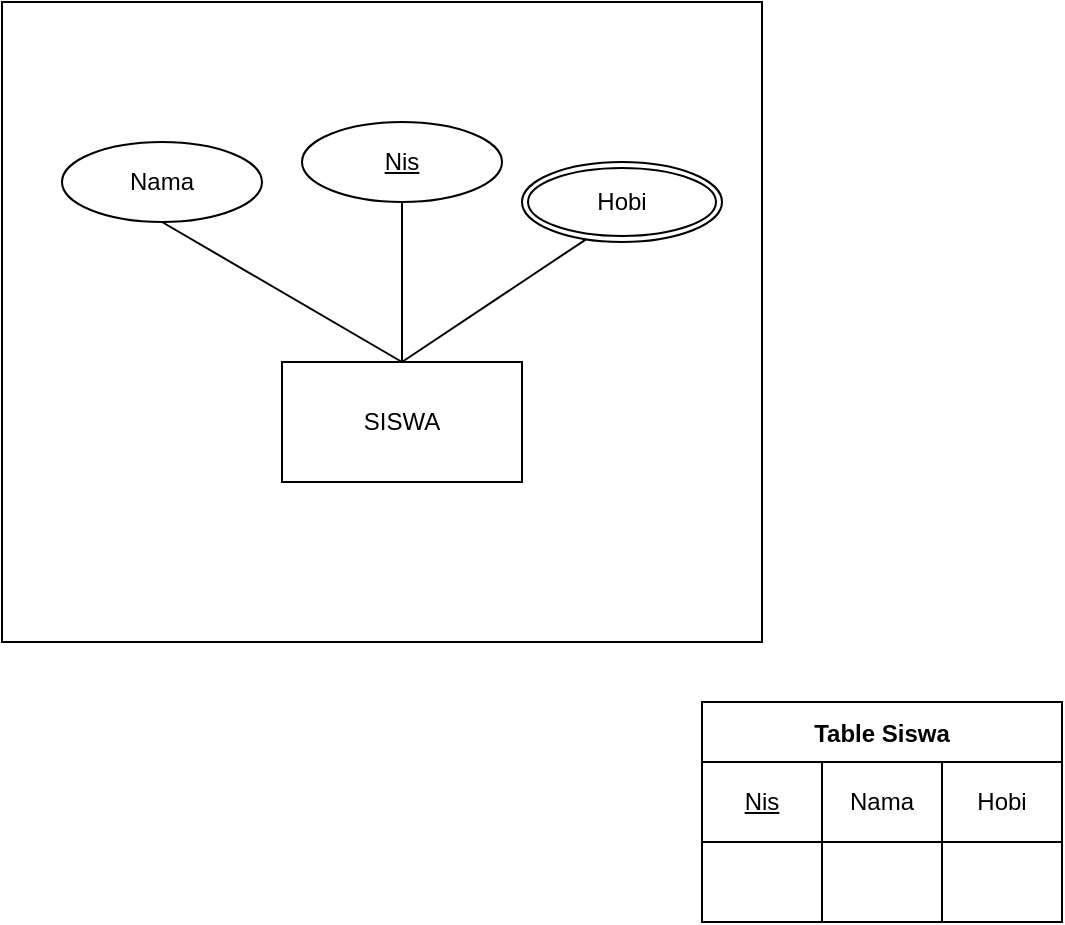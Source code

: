 <mxfile version="16.5.2" type="github">
  <diagram id="R2lEEEUBdFMjLlhIrx00" name="Page-1">
    <mxGraphModel dx="868" dy="425" grid="1" gridSize="10" guides="1" tooltips="1" connect="1" arrows="1" fold="1" page="1" pageScale="1" pageWidth="850" pageHeight="1100" math="0" shadow="0" extFonts="Permanent Marker^https://fonts.googleapis.com/css?family=Permanent+Marker">
      <root>
        <mxCell id="0" />
        <mxCell id="1" parent="0" />
        <mxCell id="DTDGlBQAIcm4l298UFSJ-35" value="" style="rounded=0;whiteSpace=wrap;html=1;" vertex="1" parent="1">
          <mxGeometry x="200" y="20" width="380" height="320" as="geometry" />
        </mxCell>
        <mxCell id="DTDGlBQAIcm4l298UFSJ-1" value="SISWA" style="rounded=0;whiteSpace=wrap;html=1;" vertex="1" parent="1">
          <mxGeometry x="340" y="200" width="120" height="60" as="geometry" />
        </mxCell>
        <mxCell id="DTDGlBQAIcm4l298UFSJ-2" value="" style="shape=waypoint;sketch=0;size=6;pointerEvents=1;points=[];fillColor=default;resizable=0;rotatable=0;perimeter=centerPerimeter;snapToPoint=1;rounded=0;" vertex="1" parent="1">
          <mxGeometry x="380" y="70" width="40" height="40" as="geometry" />
        </mxCell>
        <mxCell id="DTDGlBQAIcm4l298UFSJ-4" value="Nis" style="ellipse;whiteSpace=wrap;html=1;align=center;fontStyle=4;" vertex="1" parent="1">
          <mxGeometry x="350" y="80" width="100" height="40" as="geometry" />
        </mxCell>
        <mxCell id="DTDGlBQAIcm4l298UFSJ-8" value="" style="endArrow=none;html=1;rounded=0;" edge="1" parent="1" target="DTDGlBQAIcm4l298UFSJ-1">
          <mxGeometry width="50" height="50" relative="1" as="geometry">
            <mxPoint x="400" y="200" as="sourcePoint" />
            <mxPoint x="450" y="240" as="targetPoint" />
            <Array as="points">
              <mxPoint x="400" y="120" />
            </Array>
          </mxGeometry>
        </mxCell>
        <mxCell id="DTDGlBQAIcm4l298UFSJ-11" value="" style="endArrow=none;html=1;rounded=0;curved=1;" edge="1" parent="1">
          <mxGeometry width="50" height="50" relative="1" as="geometry">
            <mxPoint x="400" y="200" as="sourcePoint" />
            <mxPoint x="494.275" y="137.15" as="targetPoint" />
          </mxGeometry>
        </mxCell>
        <mxCell id="DTDGlBQAIcm4l298UFSJ-16" value="" style="endArrow=none;html=1;rounded=0;curved=1;" edge="1" parent="1">
          <mxGeometry width="50" height="50" relative="1" as="geometry">
            <mxPoint x="400" y="200" as="sourcePoint" />
            <mxPoint x="280" y="130" as="targetPoint" />
          </mxGeometry>
        </mxCell>
        <mxCell id="DTDGlBQAIcm4l298UFSJ-17" value="Nama" style="ellipse;whiteSpace=wrap;html=1;align=center;" vertex="1" parent="1">
          <mxGeometry x="230" y="90" width="100" height="40" as="geometry" />
        </mxCell>
        <mxCell id="DTDGlBQAIcm4l298UFSJ-18" value="Hobi" style="ellipse;shape=doubleEllipse;margin=3;whiteSpace=wrap;html=1;align=center;" vertex="1" parent="1">
          <mxGeometry x="460" y="100" width="100" height="40" as="geometry" />
        </mxCell>
        <mxCell id="DTDGlBQAIcm4l298UFSJ-21" value="Table Siswa" style="shape=table;startSize=30;container=1;collapsible=0;childLayout=tableLayout;fontStyle=1;align=center;" vertex="1" parent="1">
          <mxGeometry x="550" y="370" width="180" height="110" as="geometry" />
        </mxCell>
        <mxCell id="DTDGlBQAIcm4l298UFSJ-22" value="" style="shape=tableRow;horizontal=0;startSize=0;swimlaneHead=0;swimlaneBody=0;top=0;left=0;bottom=0;right=0;collapsible=0;dropTarget=0;fillColor=none;points=[[0,0.5],[1,0.5]];portConstraint=eastwest;" vertex="1" parent="DTDGlBQAIcm4l298UFSJ-21">
          <mxGeometry y="30" width="180" height="40" as="geometry" />
        </mxCell>
        <mxCell id="DTDGlBQAIcm4l298UFSJ-23" value="&lt;u&gt;Nis&lt;/u&gt;" style="shape=partialRectangle;html=1;whiteSpace=wrap;connectable=0;fillColor=none;top=0;left=0;bottom=0;right=0;overflow=hidden;" vertex="1" parent="DTDGlBQAIcm4l298UFSJ-22">
          <mxGeometry width="60" height="40" as="geometry">
            <mxRectangle width="60" height="40" as="alternateBounds" />
          </mxGeometry>
        </mxCell>
        <mxCell id="DTDGlBQAIcm4l298UFSJ-24" value="Nama" style="shape=partialRectangle;html=1;whiteSpace=wrap;connectable=0;fillColor=none;top=0;left=0;bottom=0;right=0;overflow=hidden;" vertex="1" parent="DTDGlBQAIcm4l298UFSJ-22">
          <mxGeometry x="60" width="60" height="40" as="geometry">
            <mxRectangle width="60" height="40" as="alternateBounds" />
          </mxGeometry>
        </mxCell>
        <mxCell id="DTDGlBQAIcm4l298UFSJ-25" value="Hobi" style="shape=partialRectangle;html=1;whiteSpace=wrap;connectable=0;fillColor=none;top=0;left=0;bottom=0;right=0;overflow=hidden;" vertex="1" parent="DTDGlBQAIcm4l298UFSJ-22">
          <mxGeometry x="120" width="60" height="40" as="geometry">
            <mxRectangle width="60" height="40" as="alternateBounds" />
          </mxGeometry>
        </mxCell>
        <mxCell id="DTDGlBQAIcm4l298UFSJ-26" value="" style="shape=tableRow;horizontal=0;startSize=0;swimlaneHead=0;swimlaneBody=0;top=0;left=0;bottom=0;right=0;collapsible=0;dropTarget=0;fillColor=none;points=[[0,0.5],[1,0.5]];portConstraint=eastwest;" vertex="1" parent="DTDGlBQAIcm4l298UFSJ-21">
          <mxGeometry y="70" width="180" height="40" as="geometry" />
        </mxCell>
        <mxCell id="DTDGlBQAIcm4l298UFSJ-27" value="" style="shape=partialRectangle;html=1;whiteSpace=wrap;connectable=0;fillColor=none;top=0;left=0;bottom=0;right=0;overflow=hidden;" vertex="1" parent="DTDGlBQAIcm4l298UFSJ-26">
          <mxGeometry width="60" height="40" as="geometry">
            <mxRectangle width="60" height="40" as="alternateBounds" />
          </mxGeometry>
        </mxCell>
        <mxCell id="DTDGlBQAIcm4l298UFSJ-28" value="" style="shape=partialRectangle;html=1;whiteSpace=wrap;connectable=0;fillColor=none;top=0;left=0;bottom=0;right=0;overflow=hidden;" vertex="1" parent="DTDGlBQAIcm4l298UFSJ-26">
          <mxGeometry x="60" width="60" height="40" as="geometry">
            <mxRectangle width="60" height="40" as="alternateBounds" />
          </mxGeometry>
        </mxCell>
        <mxCell id="DTDGlBQAIcm4l298UFSJ-29" value="" style="shape=partialRectangle;html=1;whiteSpace=wrap;connectable=0;fillColor=none;top=0;left=0;bottom=0;right=0;overflow=hidden;" vertex="1" parent="DTDGlBQAIcm4l298UFSJ-26">
          <mxGeometry x="120" width="60" height="40" as="geometry">
            <mxRectangle width="60" height="40" as="alternateBounds" />
          </mxGeometry>
        </mxCell>
      </root>
    </mxGraphModel>
  </diagram>
</mxfile>
